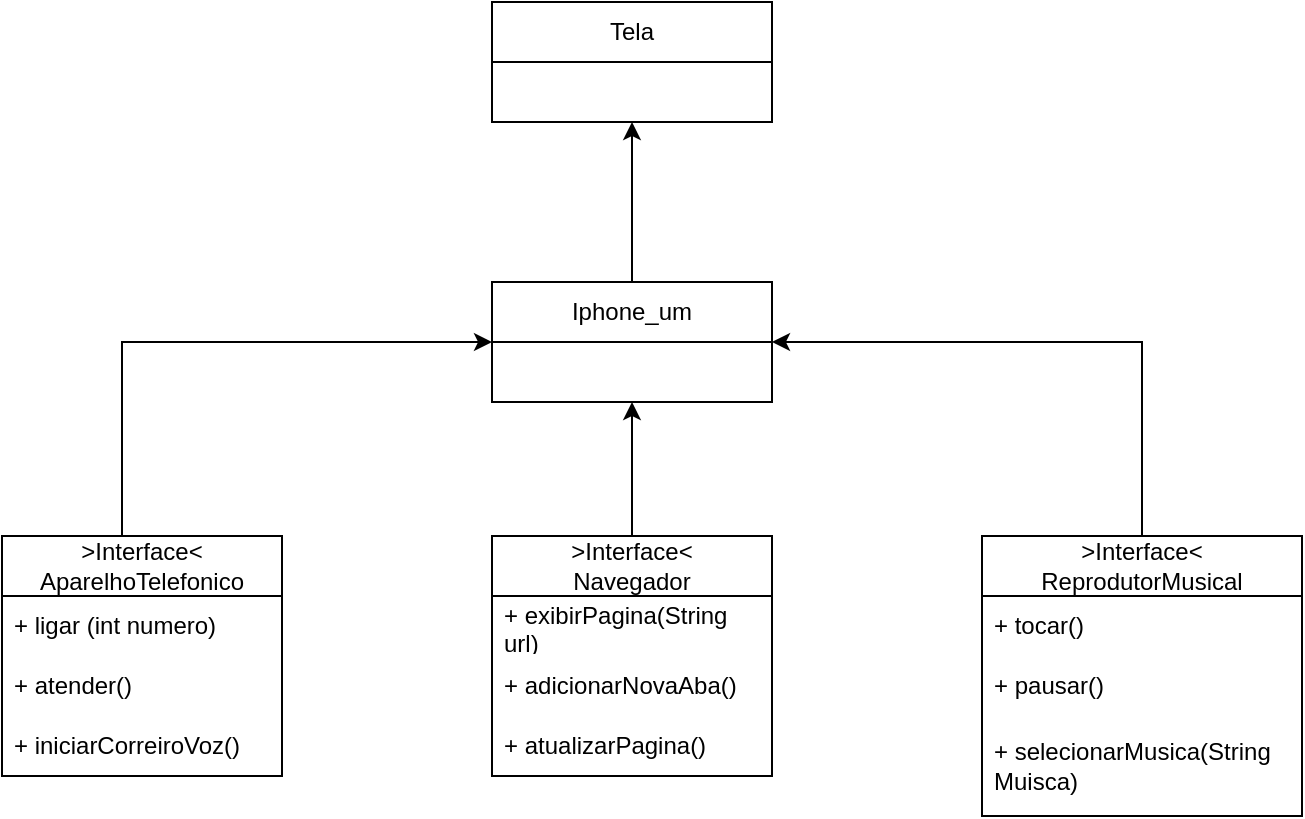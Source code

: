 <mxfile version="24.4.14" type="device">
  <diagram name="Page-1" id="e7e014a7-5840-1c2e-5031-d8a46d1fe8dd">
    <mxGraphModel dx="1030" dy="464" grid="1" gridSize="10" guides="1" tooltips="1" connect="1" arrows="1" fold="1" page="1" pageScale="1" pageWidth="1169" pageHeight="826" background="none" math="0" shadow="0">
      <root>
        <mxCell id="0" />
        <mxCell id="1" parent="0" />
        <mxCell id="Vaie5HWL8gmsCI3MEyMJ-64" value="" style="edgeStyle=orthogonalEdgeStyle;rounded=0;orthogonalLoop=1;jettySize=auto;html=1;" edge="1" parent="1" source="Vaie5HWL8gmsCI3MEyMJ-42" target="Vaie5HWL8gmsCI3MEyMJ-60">
          <mxGeometry relative="1" as="geometry">
            <Array as="points">
              <mxPoint x="260" y="413" />
            </Array>
          </mxGeometry>
        </mxCell>
        <mxCell id="Vaie5HWL8gmsCI3MEyMJ-42" value="&amp;gt;Interface&amp;lt;&lt;div&gt;AparelhoTelefonico&lt;/div&gt;" style="swimlane;fontStyle=0;childLayout=stackLayout;horizontal=1;startSize=30;horizontalStack=0;resizeParent=1;resizeParentMax=0;resizeLast=0;collapsible=1;marginBottom=0;whiteSpace=wrap;html=1;" vertex="1" parent="1">
          <mxGeometry x="200" y="510" width="140" height="120" as="geometry" />
        </mxCell>
        <mxCell id="Vaie5HWL8gmsCI3MEyMJ-43" value="+ ligar (int numero)" style="text;strokeColor=none;fillColor=none;align=left;verticalAlign=middle;spacingLeft=4;spacingRight=4;overflow=hidden;points=[[0,0.5],[1,0.5]];portConstraint=eastwest;rotatable=0;whiteSpace=wrap;html=1;" vertex="1" parent="Vaie5HWL8gmsCI3MEyMJ-42">
          <mxGeometry y="30" width="140" height="30" as="geometry" />
        </mxCell>
        <mxCell id="Vaie5HWL8gmsCI3MEyMJ-44" value="+ atender()" style="text;strokeColor=none;fillColor=none;align=left;verticalAlign=middle;spacingLeft=4;spacingRight=4;overflow=hidden;points=[[0,0.5],[1,0.5]];portConstraint=eastwest;rotatable=0;whiteSpace=wrap;html=1;" vertex="1" parent="Vaie5HWL8gmsCI3MEyMJ-42">
          <mxGeometry y="60" width="140" height="30" as="geometry" />
        </mxCell>
        <mxCell id="Vaie5HWL8gmsCI3MEyMJ-45" value="+ iniciarCorreiroVoz()" style="text;strokeColor=none;fillColor=none;align=left;verticalAlign=middle;spacingLeft=4;spacingRight=4;overflow=hidden;points=[[0,0.5],[1,0.5]];portConstraint=eastwest;rotatable=0;whiteSpace=wrap;html=1;" vertex="1" parent="Vaie5HWL8gmsCI3MEyMJ-42">
          <mxGeometry y="90" width="140" height="30" as="geometry" />
        </mxCell>
        <mxCell id="Vaie5HWL8gmsCI3MEyMJ-65" style="edgeStyle=orthogonalEdgeStyle;rounded=0;orthogonalLoop=1;jettySize=auto;html=1;" edge="1" parent="1" source="Vaie5HWL8gmsCI3MEyMJ-46" target="Vaie5HWL8gmsCI3MEyMJ-60">
          <mxGeometry relative="1" as="geometry" />
        </mxCell>
        <mxCell id="Vaie5HWL8gmsCI3MEyMJ-46" value="&lt;div&gt;&amp;gt;Interface&amp;lt;&lt;/div&gt;Navegador" style="swimlane;fontStyle=0;childLayout=stackLayout;horizontal=1;startSize=30;horizontalStack=0;resizeParent=1;resizeParentMax=0;resizeLast=0;collapsible=1;marginBottom=0;whiteSpace=wrap;html=1;" vertex="1" parent="1">
          <mxGeometry x="445" y="510" width="140" height="120" as="geometry" />
        </mxCell>
        <mxCell id="Vaie5HWL8gmsCI3MEyMJ-47" value="+ exibirPagina(String url)" style="text;strokeColor=none;fillColor=none;align=left;verticalAlign=middle;spacingLeft=4;spacingRight=4;overflow=hidden;points=[[0,0.5],[1,0.5]];portConstraint=eastwest;rotatable=0;whiteSpace=wrap;html=1;" vertex="1" parent="Vaie5HWL8gmsCI3MEyMJ-46">
          <mxGeometry y="30" width="140" height="30" as="geometry" />
        </mxCell>
        <mxCell id="Vaie5HWL8gmsCI3MEyMJ-48" value="+ adicionarNovaAba()" style="text;strokeColor=none;fillColor=none;align=left;verticalAlign=middle;spacingLeft=4;spacingRight=4;overflow=hidden;points=[[0,0.5],[1,0.5]];portConstraint=eastwest;rotatable=0;whiteSpace=wrap;html=1;" vertex="1" parent="Vaie5HWL8gmsCI3MEyMJ-46">
          <mxGeometry y="60" width="140" height="30" as="geometry" />
        </mxCell>
        <mxCell id="Vaie5HWL8gmsCI3MEyMJ-49" value="+ atualizarPagina()" style="text;strokeColor=none;fillColor=none;align=left;verticalAlign=middle;spacingLeft=4;spacingRight=4;overflow=hidden;points=[[0,0.5],[1,0.5]];portConstraint=eastwest;rotatable=0;whiteSpace=wrap;html=1;" vertex="1" parent="Vaie5HWL8gmsCI3MEyMJ-46">
          <mxGeometry y="90" width="140" height="30" as="geometry" />
        </mxCell>
        <mxCell id="Vaie5HWL8gmsCI3MEyMJ-66" style="edgeStyle=orthogonalEdgeStyle;rounded=0;orthogonalLoop=1;jettySize=auto;html=1;" edge="1" parent="1" source="Vaie5HWL8gmsCI3MEyMJ-50" target="Vaie5HWL8gmsCI3MEyMJ-60">
          <mxGeometry relative="1" as="geometry">
            <Array as="points">
              <mxPoint x="770" y="413" />
            </Array>
          </mxGeometry>
        </mxCell>
        <mxCell id="Vaie5HWL8gmsCI3MEyMJ-50" value="&amp;gt;Interface&amp;lt;&lt;div&gt;ReprodutorMusical&lt;/div&gt;" style="swimlane;fontStyle=0;childLayout=stackLayout;horizontal=1;startSize=30;horizontalStack=0;resizeParent=1;resizeParentMax=0;resizeLast=0;collapsible=1;marginBottom=0;whiteSpace=wrap;html=1;" vertex="1" parent="1">
          <mxGeometry x="690" y="510" width="160" height="140" as="geometry" />
        </mxCell>
        <mxCell id="Vaie5HWL8gmsCI3MEyMJ-51" value="+ tocar()" style="text;strokeColor=none;fillColor=none;align=left;verticalAlign=middle;spacingLeft=4;spacingRight=4;overflow=hidden;points=[[0,0.5],[1,0.5]];portConstraint=eastwest;rotatable=0;whiteSpace=wrap;html=1;" vertex="1" parent="Vaie5HWL8gmsCI3MEyMJ-50">
          <mxGeometry y="30" width="160" height="30" as="geometry" />
        </mxCell>
        <mxCell id="Vaie5HWL8gmsCI3MEyMJ-52" value="+ pausar()" style="text;strokeColor=none;fillColor=none;align=left;verticalAlign=middle;spacingLeft=4;spacingRight=4;overflow=hidden;points=[[0,0.5],[1,0.5]];portConstraint=eastwest;rotatable=0;whiteSpace=wrap;html=1;" vertex="1" parent="Vaie5HWL8gmsCI3MEyMJ-50">
          <mxGeometry y="60" width="160" height="30" as="geometry" />
        </mxCell>
        <mxCell id="Vaie5HWL8gmsCI3MEyMJ-53" value="+ selecionarMusica(String Muisca)" style="text;strokeColor=none;fillColor=none;align=left;verticalAlign=middle;spacingLeft=4;spacingRight=4;overflow=hidden;points=[[0,0.5],[1,0.5]];portConstraint=eastwest;rotatable=0;whiteSpace=wrap;html=1;" vertex="1" parent="Vaie5HWL8gmsCI3MEyMJ-50">
          <mxGeometry y="90" width="160" height="50" as="geometry" />
        </mxCell>
        <mxCell id="Vaie5HWL8gmsCI3MEyMJ-68" value="" style="edgeStyle=orthogonalEdgeStyle;rounded=0;orthogonalLoop=1;jettySize=auto;html=1;" edge="1" parent="1" source="Vaie5HWL8gmsCI3MEyMJ-60" target="Vaie5HWL8gmsCI3MEyMJ-67">
          <mxGeometry relative="1" as="geometry" />
        </mxCell>
        <mxCell id="Vaie5HWL8gmsCI3MEyMJ-60" value="Iphone_um" style="swimlane;fontStyle=0;childLayout=stackLayout;horizontal=1;startSize=30;horizontalStack=0;resizeParent=1;resizeParentMax=0;resizeLast=0;collapsible=1;marginBottom=0;whiteSpace=wrap;html=1;" vertex="1" parent="1">
          <mxGeometry x="445" y="383" width="140" height="60" as="geometry" />
        </mxCell>
        <mxCell id="Vaie5HWL8gmsCI3MEyMJ-67" value="Tela" style="swimlane;fontStyle=0;childLayout=stackLayout;horizontal=1;startSize=30;horizontalStack=0;resizeParent=1;resizeParentMax=0;resizeLast=0;collapsible=1;marginBottom=0;whiteSpace=wrap;html=1;" vertex="1" parent="1">
          <mxGeometry x="445" y="243" width="140" height="60" as="geometry" />
        </mxCell>
      </root>
    </mxGraphModel>
  </diagram>
</mxfile>
